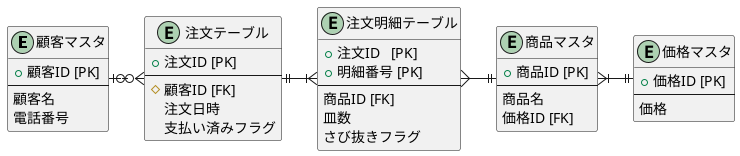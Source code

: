 @startuml


entity "顧客マスタ" as customer {
  + 顧客ID [PK]
  --
  顧客名
  電話番号
}

entity "注文テーブル" as order {
  + 注文ID [PK]
  --
  # 顧客ID [FK]
  注文日時
  支払い済みフラグ
}

entity "注文明細テーブル" as order_detail {
  + 注文ID   [PK]
  + 明細番号 [PK]
  --
  商品ID [FK]
  皿数
  さび抜きフラグ
}

entity "商品マスタ" as product {
  + 商品ID [PK]
  --
  商品名
  価格ID [FK]
}

entity "価格マスタ" as price {
  + 価格ID [PK]
  --
  価格
}

/'
関係性
------   :1
----||   :1 and only 1
----o|   :0 or 1
-----{   :many
----|{   :1 or more
----o{   :0 or many

entityの位置
ri ...right
le ...left
do ...down
'/
customer       |o-ri-o{     order
order          ||-ri-|{     order_detail
order_detail   }-ri-||     product
product        }|-ri-||    price

@enduml

